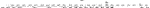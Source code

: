 digraph G {
    dpi="1000";
    size="1,1";
    "00:15:5d:00:a4:14" -> "33:33:00:01:00:02" [ label="16" ];
    "08:60:6e:06:c8:da" -> "33:33:00:01:00:03" [ label="6" ];
    "80:2a:a8:8e:33:bd" -> "ff:ff:ff:ff:ff:ff" [ label="354" ];
    "00:15:5d:00:a4:10" -> "33:33:00:01:00:03" [ label="6" ];
    "00:15:5d:00:a4:2b" -> "33:33:00:00:00:fb" [ label="1" ];
    "08:60:6e:06:c8:da" -> "01:00:5e:00:00:16" [ label="15" ];
    "1c:6f:65:d3:9a:a4" -> "33:33:00:01:00:02" [ label="15" ];
    "00:15:5d:00:a4:33" -> "01:00:5e:00:00:16" [ label="15" ];
    "00:15:5d:00:a4:14" -> "01:00:5e:00:00:16" [ label="16" ];
    "6c:62:6d:ba:a3:bc" -> "00:13:20:54:08:7d" [ label="139" ];
    "00:15:5d:00:a4:d3" -> "33:33:00:00:00:16" [ label="15" ];
    "00:15:5d:00:a4:bd" -> "01:00:5e:00:00:fc" [ label="6" ];
    "00:15:5d:00:a4:14" -> "01:00:5e:00:00:fc" [ label="6" ];
    "00:15:5d:00:a4:bd" -> "01:00:5e:00:00:16" [ label="16" ];
    "e0:69:95:02:6d:27" -> "01:00:5e:00:00:16" [ label="15" ];
    "1c:6f:65:d3:9a:a4" -> "ff:ff:ff:ff:ff:ff" [ label="7" ];
    "00:15:5d:00:a4:d3" -> "01:00:5e:00:00:fd" [ label="4" ];
    "80:2a:a8:d0:f7:80" -> "ff:ff:ff:ff:ff:ff" [ label="29" ];
    "00:15:5d:00:a4:10" -> "33:33:00:00:00:16" [ label="15" ];
    "00:15:5d:00:a4:bd" -> "33:33:00:01:00:02" [ label="14" ];
    "44:8a:5b:65:9c:c3" -> "33:33:ff:57:2f:ea" [ label="2" ];
    "44:8a:5b:65:9c:c3" -> "01:00:5e:00:00:fc" [ label="13" ];
    "44:8a:5b:65:9c:c3" -> "33:33:ff:34:ad:75" [ label="1" ];
    "44:8a:5b:65:9c:c3" -> "33:33:00:00:00:16" [ label="15" ];
    "00:15:5d:00:a4:10" -> "01:00:5e:00:00:fd" [ label="3" ];
    "10:c3:7b:4e:ee:c3" -> "33:33:00:01:00:02" [ label="15" ];
    "6c:62:6d:ba:a3:bc" -> "01:00:5e:00:00:fb" [ label="24" ];
    "00:15:5d:00:a6:02" -> "ff:ff:ff:ff:ff:ff" [ label="4" ];
    "1c:6f:65:d3:9a:a4" -> "01:00:5e:00:00:fc" [ label="12" ];
    "00:15:5d:00:a4:0c" -> "01:00:5e:00:00:16" [ label="15" ];
    "1c:6f:65:d3:9a:a4" -> "33:33:00:00:00:16" [ label="18" ];
    "00:15:5d:00:a4:c1" -> "33:33:00:01:00:03" [ label="6" ];
    "00:15:5d:00:a4:c1" -> "01:00:5e:00:00:fc" [ label="6" ];
    "1c:6f:65:d3:9a:a4" -> "01:00:5e:00:00:16" [ label="18" ];
    "10:c3:7b:4e:ee:c3" -> "33:33:ff:38:7d:48" [ label="3" ];
    "00:15:5d:00:a4:c1" -> "01:00:5e:00:00:16" [ label="15" ];
    "00:15:5d:00:a4:10" -> "01:00:5e:00:00:16" [ label="15" ];
    "14:da:e9:ef:1e:67" -> "33:33:00:01:00:02" [ label="16" ];
    "14:da:e9:ef:1e:67" -> "01:00:5e:7f:ff:fa" [ label="18" ];
    "00:15:5d:00:a4:0c" -> "33:33:00:01:00:02" [ label="15" ];
    "00:15:5d:00:a4:d3" -> "01:00:5e:00:00:fc" [ label="6" ];
    "e0:69:95:02:6d:27" -> "01:00:5e:00:00:fb" [ label="36" ];
    "00:15:5d:00:a4:d3" -> "01:00:5e:00:00:16" [ label="15" ];
    "00:15:5d:00:a4:0a" -> "33:33:00:01:00:02" [ label="14" ];
    "08:60:6e:06:c8:da" -> "ff:ff:ff:ff:ff:ff" [ label="4" ];
    "44:8a:5b:65:9c:c3" -> "01:00:5e:7f:ff:fa" [ label="46" ];
    "80:58:f8:c9:f7:76" -> "ff:ff:ff:ff:ff:ff" [ label="5" ];
    "00:15:5d:00:a4:0c" -> "33:33:00:01:00:03" [ label="6" ];
    "10:c3:7b:4e:ee:c3" -> "01:00:5e:00:00:fc" [ label="15" ];
    "10:c3:7b:4e:ee:c3" -> "33:33:00:00:00:16" [ label="15" ];
    "08:60:6e:06:c8:da" -> "01:00:5e:00:00:fc" [ label="6" ];
    "00:15:5d:00:a4:0c" -> "ff:ff:ff:ff:ff:ff" [ label="6" ];
    "00:15:5d:00:a4:bd" -> "33:33:00:01:00:03" [ label="6" ];
    "00:15:5d:00:a4:0a" -> "33:33:00:01:00:03" [ label="12" ];
    "6c:62:6d:ba:a3:bc" -> "33:33:00:00:00:fb" [ label="24" ];
    "00:15:5d:00:a4:14" -> "6c:62:6d:ba:a3:bc" [ label="58" ];
    "10:c3:7b:4e:ee:c3" -> "33:33:ff:47:ac:85" [ label="2" ];
    "14:da:e9:ef:1e:67" -> "33:33:00:00:00:16" [ label="15" ];
    "80:58:f8:c9:f7:76" -> "33:33:ff:c9:f7:76" [ label="1" ];
    "00:15:5d:00:a4:bd" -> "01:00:5e:7f:ff:fa" [ label="18" ];
    "00:13:20:54:08:7d" -> "6c:62:6d:ba:a3:bc" [ label="139" ];
    "6c:62:6d:ba:a3:bc" -> "80:2a:a8:8e:33:bd" [ label="5168" ];
    "00:15:5d:00:a4:14" -> "33:33:00:00:00:16" [ label="16" ];
    "00:15:5d:00:a4:bd" -> "33:33:00:00:00:16" [ label="16" ];
    "e0:69:95:02:6d:27" -> "ff:ff:ff:ff:ff:ff" [ label="2" ];
    "e0:69:95:02:6d:27" -> "33:33:00:01:00:03" [ label="6" ];
    "00:15:5d:00:a4:2b" -> "01:00:5e:7f:ff:fa" [ label="9" ];
    "00:15:5d:00:a4:0a" -> "01:00:5e:00:00:fc" [ label="12" ];
    "00:15:5d:00:a4:c1" -> "ff:ff:ff:ff:ff:ff" [ label="8" ];
    "00:15:5d:00:a4:0a" -> "33:33:00:00:00:16" [ label="17" ];
    "00:15:5d:00:0e:7e" -> "33:33:ff:57:2f:ea" [ label="3" ];
    "14:da:e9:ef:1e:67" -> "01:00:5e:00:00:16" [ label="15" ];
    "00:15:5d:00:a4:0a" -> "01:00:5e:00:00:16" [ label="17" ];
    "10:c3:7b:4e:ee:c3" -> "ff:ff:ff:ff:ff:ff" [ label="54" ];
    "00:15:5d:00:a4:14" -> "ff:ff:ff:ff:ff:ff" [ label="3" ];
    "00:15:5d:00:0e:7e" -> "ff:ff:ff:ff:ff:ff" [ label="8" ];
    "80:58:f8:c9:f7:76" -> "33:33:00:00:00:16" [ label="4" ];
    "00:15:5d:00:a4:33" -> "01:00:5e:00:00:fc" [ label="6" ];
    "2c:0e:3d:96:b0:11" -> "ff:ff:ff:ff:ff:ff" [ label="4" ];
    "e0:69:95:02:6d:27" -> "01:00:5e:00:00:fc" [ label="6" ];
    "00:15:5d:00:a4:d3" -> "33:33:00:01:00:03" [ label="6" ];
    "40:40:a7:9c:88:04" -> "ff:ff:ff:ff:ff:ff" [ label="1" ];
    "00:15:5d:00:a4:0c" -> "33:33:00:00:00:16" [ label="15" ];
    "6c:62:6d:ba:a3:bc" -> "ff:ff:ff:ff:ff:ff" [ label="7" ];
    "44:8a:5b:65:9c:c3" -> "33:33:00:01:00:02" [ label="14" ];
    "6c:62:6d:ba:a3:bc" -> "00:15:5d:00:a4:14" [ label="62" ];
    "44:8a:5b:65:9c:c3" -> "01:00:5e:00:00:16" [ label="15" ];
    "80:2a:a8:8e:33:bd" -> "6c:62:6d:ba:a3:bc" [ label="5131" ];
    "08:60:6e:06:c8:da" -> "33:33:00:00:00:16" [ label="15" ];
    "80:58:f8:c9:f7:76" -> "33:33:00:00:00:02" [ label="3" ];
    "6c:62:6d:ba:a3:bc" -> "01:00:5e:7f:ff:fa" [ label="45" ];
    "00:15:5d:00:a4:33" -> "33:33:00:01:00:03" [ label="6" ];
    "e0:69:95:02:6d:27" -> "33:33:00:00:00:fb" [ label="36" ];
    "00:15:5d:00:0e:7e" -> "33:33:00:01:00:02" [ label="16" ];
    "10:c3:7b:4e:ee:c3" -> "33:33:00:01:00:03" [ label="15" ];
    "14:da:e9:ef:1e:67" -> "33:33:00:01:00:03" [ label="6" ];
    "44:8a:5b:65:9c:c3" -> "ff:ff:ff:ff:ff:ff" [ label="11" ];
    "00:15:5d:00:a4:0c" -> "01:00:5e:00:00:fc" [ label="6" ];
    "14:da:e9:ef:1e:67" -> "01:00:5e:00:00:fc" [ label="6" ];
    "14:da:e9:ef:1e:67" -> "ff:ff:ff:ff:ff:ff" [ label="10" ];
    "10:c3:7b:4e:ee:c3" -> "01:00:5e:7f:ff:fa" [ label="56" ];
    "00:15:5d:00:a4:c1" -> "33:33:00:01:00:02" [ label="14" ];
    "00:15:5d:00:a4:c1" -> "01:00:5e:7f:ff:fa" [ label="50" ];
    "00:15:5d:00:a4:14" -> "33:33:00:01:00:03" [ label="6" ];
    "e0:69:95:02:6d:27" -> "01:00:5e:7f:ff:fa" [ label="82" ];
    "10:c3:7b:4e:ee:c3" -> "33:33:00:00:00:0c" [ label="6" ];
    "10:c3:7b:4e:ee:c3" -> "01:00:5e:00:00:16" [ label="15" ];
    "00:15:5d:00:0e:7e" -> "33:33:ff:db:20:b6" [ label="3" ];
    "00:15:5d:00:a4:0a" -> "ff:ff:ff:ff:ff:ff" [ label="6" ];
    "00:15:5d:00:a4:10" -> "01:00:5e:00:00:fc" [ label="6" ];
    "00:13:20:54:08:7d" -> "ff:ff:ff:ff:ff:ff" [ label="7" ];
    "1c:6f:65:d3:9a:a4" -> "33:33:00:01:00:03" [ label="12" ];
    "00:15:5d:00:a4:bd" -> "ff:ff:ff:ff:ff:ff" [ label="6" ];
    "00:15:5d:00:a4:33" -> "01:00:5e:00:00:fd" [ label="3" ];
    "44:8a:5b:65:9c:c3" -> "33:33:00:01:00:03" [ label="17" ];
    "00:15:5d:00:a4:bd" -> "33:33:ff:38:7d:48" [ label="3" ];
    "00:15:5d:00:a4:27" -> "ff:ff:ff:ff:ff:ff" [ label="6" ];
    "e0:69:95:02:6d:27" -> "01:00:5e:00:00:fd" [ label="4" ];
    "00:15:5d:00:a4:2b" -> "01:00:5e:00:00:16" [ label="6" ];
    "00:15:5d:00:a4:c1" -> "33:33:00:00:00:16" [ label="15" ];
    "1c:87:2c:45:ec:fb" -> "01:00:5e:7f:ff:fa" [ label="61" ];
    "e0:69:95:02:6d:27" -> "33:33:00:00:00:16" [ label="15" ];
    "00:15:5d:00:a4:33" -> "33:33:00:00:00:16" [ label="15" ];
    "08:60:6e:06:c8:da" -> "33:33:00:01:00:02" [ label="14" ];
}